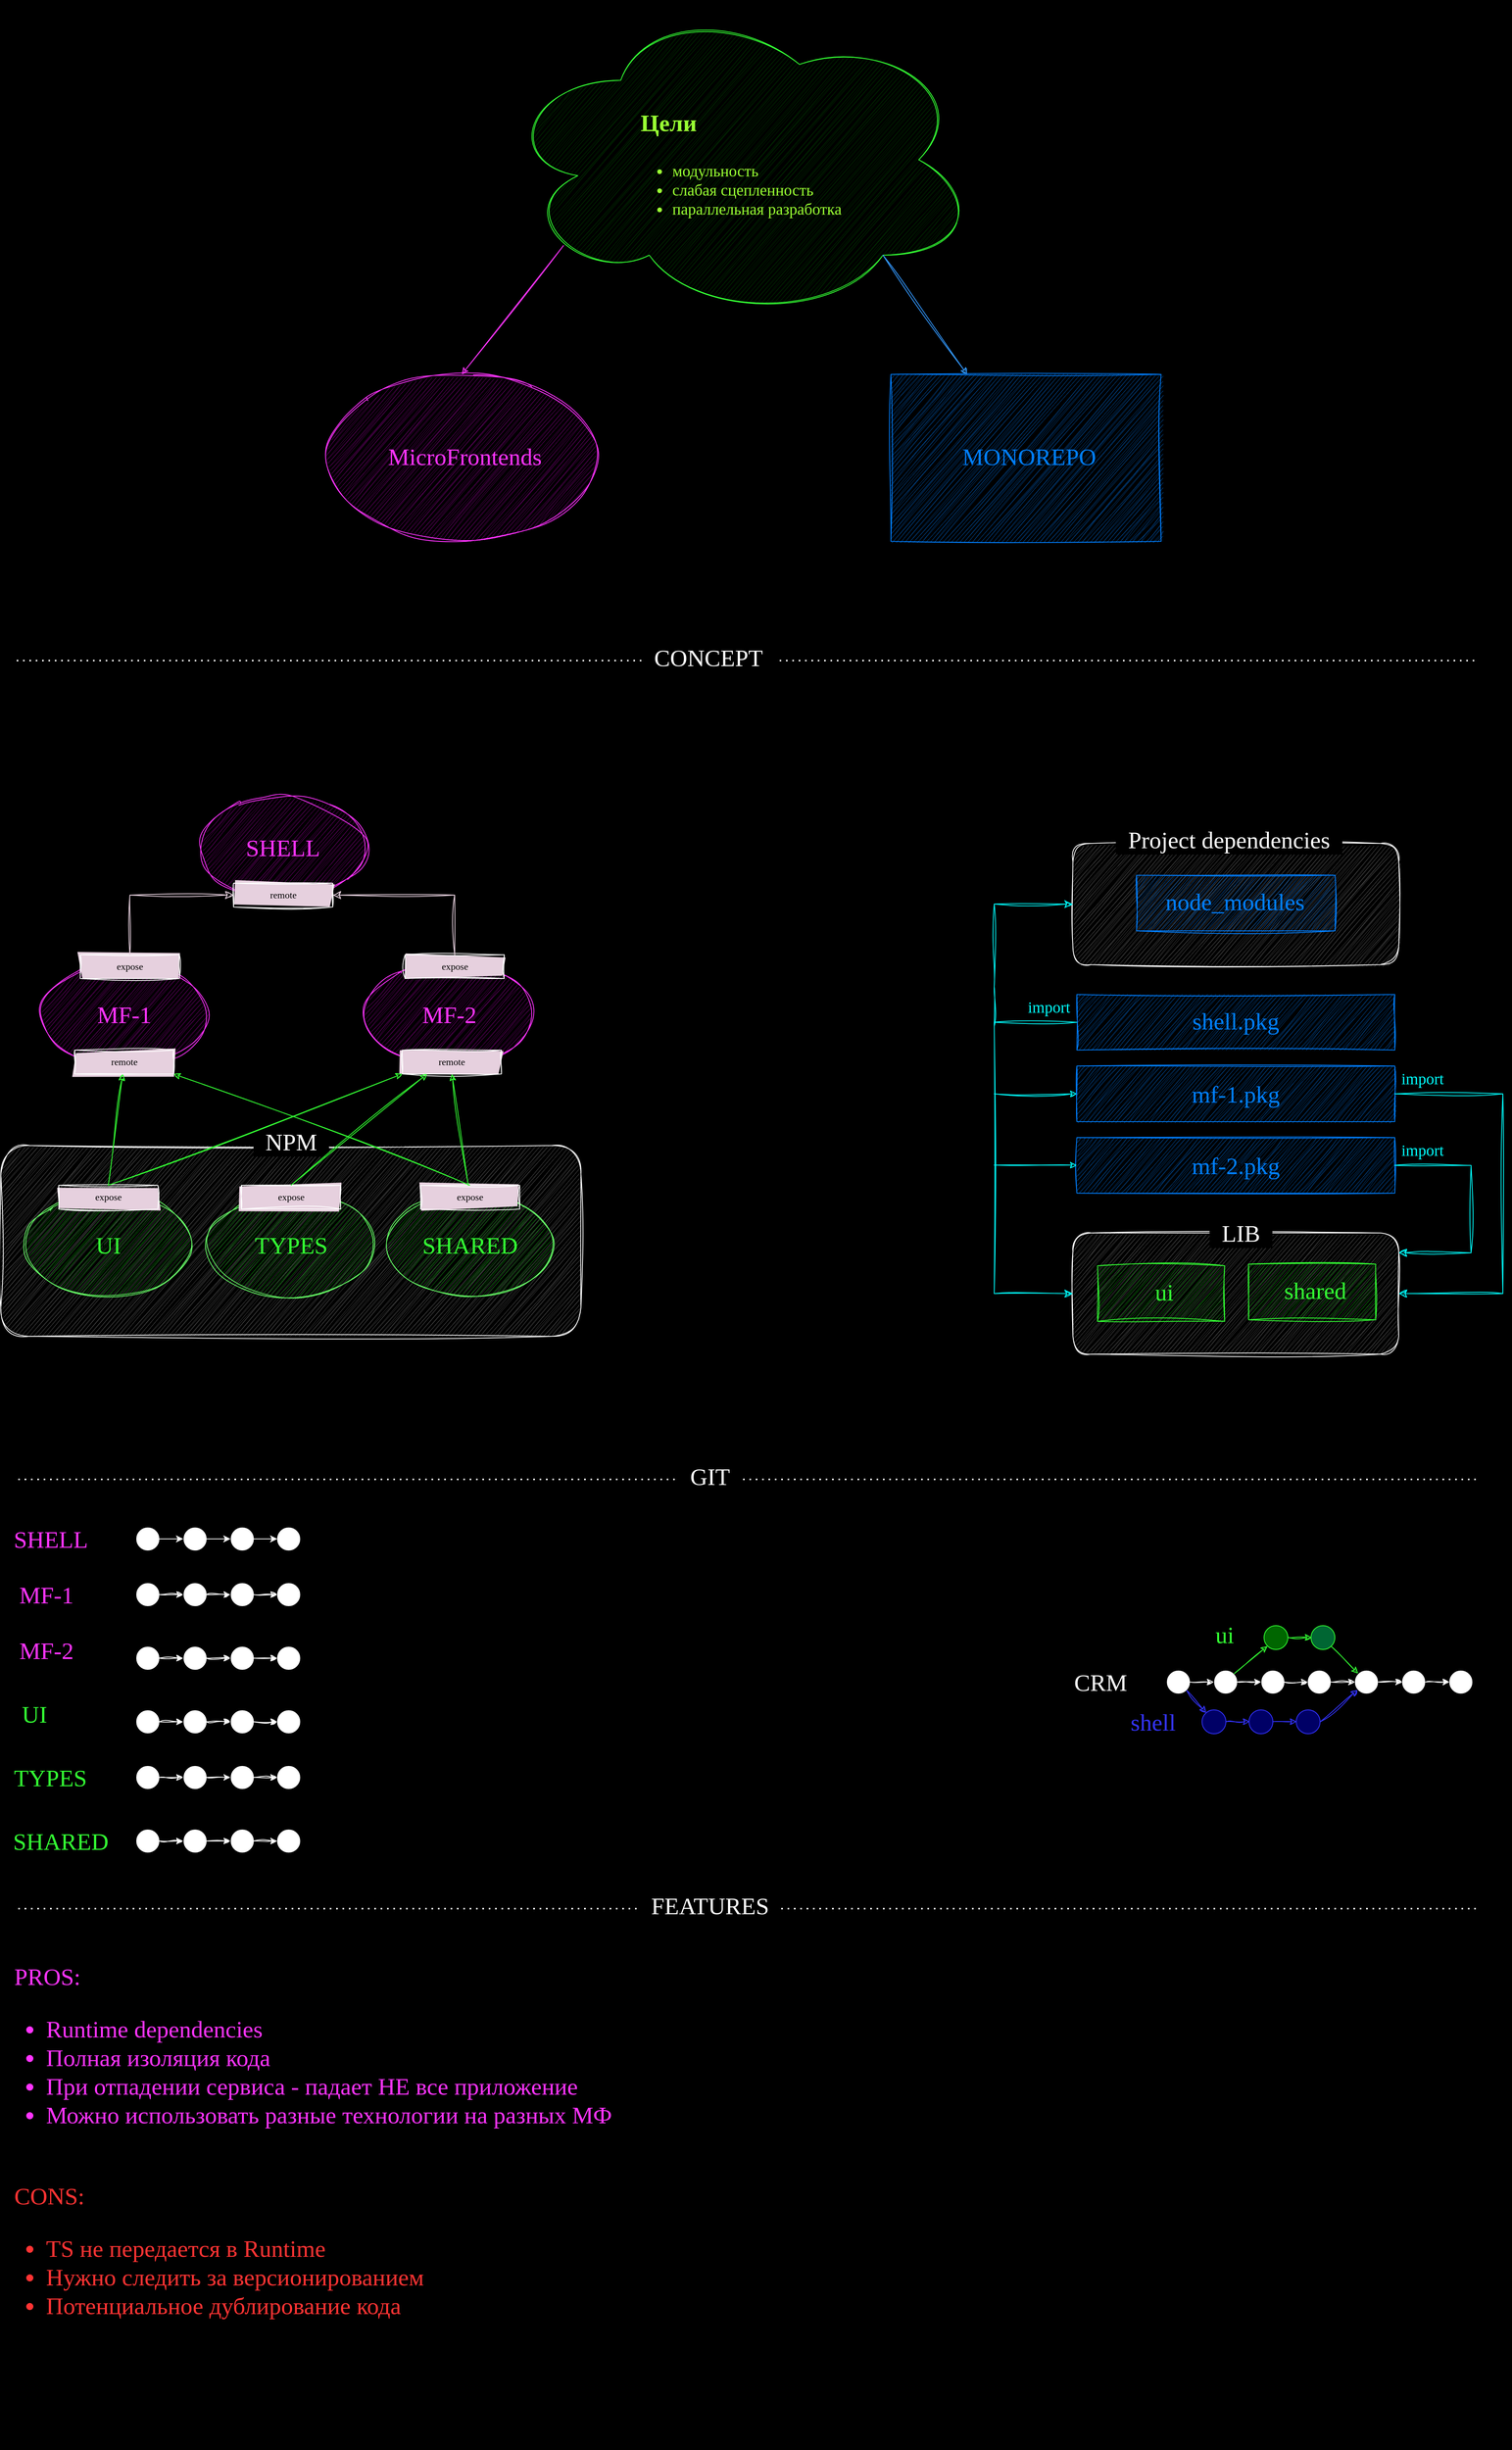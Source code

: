 <mxfile version="21.6.8" type="github">
  <diagram name="Страница — 1" id="esuZyuupJLuho4oqFtwd">
    <mxGraphModel dx="3190" dy="1263" grid="1" gridSize="10" guides="1" tooltips="1" connect="1" arrows="1" fold="1" page="0" pageScale="1" pageWidth="827" pageHeight="1169" background="#000000" math="0" shadow="0">
      <root>
        <mxCell id="0" />
        <mxCell id="1" parent="0" />
        <mxCell id="a9ZtihEkZwW9otxZTu7b-69" value="" style="rounded=1;whiteSpace=wrap;html=1;sketch=1;curveFitting=1;jiggle=2;fillStyle=hachure;fillColor=#4D4D4D;strokeColor=#FFFFFF;" vertex="1" parent="1">
          <mxGeometry x="769" y="1150" width="410" height="152.5" as="geometry" />
        </mxCell>
        <mxCell id="a9ZtihEkZwW9otxZTu7b-33" value="" style="rounded=1;whiteSpace=wrap;html=1;sketch=1;curveFitting=1;jiggle=2;fillStyle=hachure;fillColor=#4D4D4D;strokeColor=#FFFFFF;" vertex="1" parent="1">
          <mxGeometry x="-580" y="1530" width="730" height="240" as="geometry" />
        </mxCell>
        <mxCell id="a9ZtihEkZwW9otxZTu7b-2" value="" style="ellipse;shape=cloud;whiteSpace=wrap;html=1;fillStyle=hatch;fillColor=#003300;strokeColor=#33FF33;sketch=1;curveFitting=1;jiggle=2;" vertex="1" parent="1">
          <mxGeometry x="50" y="90" width="600" height="400" as="geometry" />
        </mxCell>
        <mxCell id="a9ZtihEkZwW9otxZTu7b-1" value="&lt;h1 style=&quot;&quot;&gt;&lt;font style=&quot;font-size: 30px;&quot;&gt;Цели&lt;/font&gt;&lt;/h1&gt;&lt;p style=&quot;font-size: 20px;&quot;&gt;&lt;/p&gt;&lt;ul style=&quot;font-size: 20px;&quot;&gt;&lt;li style=&quot;font-size: 20px;&quot;&gt;модульность&lt;/li&gt;&lt;li style=&quot;font-size: 20px;&quot;&gt;слабая сцепленность&lt;br style=&quot;font-size: 20px;&quot;&gt;&lt;/li&gt;&lt;li style=&quot;font-size: 20px;&quot;&gt;параллельная разработка&lt;/li&gt;&lt;/ul&gt;&lt;p style=&quot;font-size: 20px;&quot;&gt;&lt;/p&gt;" style="text;html=1;strokeColor=none;fillColor=none;spacing=5;spacingTop=-20;whiteSpace=wrap;overflow=hidden;rounded=0;fontColor=#99FF33;fontFamily=Comic Sans MS;fontSize=20;sketch=1;curveFitting=1;jiggle=2;" vertex="1" parent="1">
          <mxGeometry x="220" y="200" width="340" height="210" as="geometry" />
        </mxCell>
        <mxCell id="a9ZtihEkZwW9otxZTu7b-3" value="ыв" style="ellipse;whiteSpace=wrap;html=1;strokeColor=#FF33FF;fillColor=#660066;fillStyle=hatch;sketch=1;curveFitting=1;jiggle=2;" vertex="1" parent="1">
          <mxGeometry x="-170" y="560" width="340" height="210" as="geometry" />
        </mxCell>
        <mxCell id="a9ZtihEkZwW9otxZTu7b-4" value="MicroFrontends" style="text;html=1;strokeColor=none;fillColor=none;align=center;verticalAlign=middle;whiteSpace=wrap;rounded=0;fontColor=#FF33FF;fontFamily=Comic Sans MS;fontSize=30;sketch=1;curveFitting=1;jiggle=2;" vertex="1" parent="1">
          <mxGeometry x="-26" y="648" width="60" height="30" as="geometry" />
        </mxCell>
        <mxCell id="a9ZtihEkZwW9otxZTu7b-5" value="ыв" style="whiteSpace=wrap;html=1;strokeColor=#007FFF;fillColor=#004C99;fillStyle=hatch;sketch=1;curveFitting=1;jiggle=2;" vertex="1" parent="1">
          <mxGeometry x="540" y="560" width="340" height="210" as="geometry" />
        </mxCell>
        <mxCell id="a9ZtihEkZwW9otxZTu7b-6" value="MONOREPO" style="text;html=1;strokeColor=none;fillColor=none;align=center;verticalAlign=middle;whiteSpace=wrap;rounded=0;fontColor=#007FFF;fontFamily=Comic Sans MS;fontSize=30;sketch=1;curveFitting=1;jiggle=2;" vertex="1" parent="1">
          <mxGeometry x="684" y="648" width="60" height="30" as="geometry" />
        </mxCell>
        <mxCell id="a9ZtihEkZwW9otxZTu7b-7" value="" style="endArrow=classic;html=1;rounded=0;entryX=0.5;entryY=0;entryDx=0;entryDy=0;exitX=0.13;exitY=0.77;exitDx=0;exitDy=0;exitPerimeter=0;strokeColor=#FF33FF;sketch=1;curveFitting=1;jiggle=2;" edge="1" parent="1" source="a9ZtihEkZwW9otxZTu7b-2" target="a9ZtihEkZwW9otxZTu7b-3">
          <mxGeometry width="50" height="50" relative="1" as="geometry">
            <mxPoint x="390" y="620" as="sourcePoint" />
            <mxPoint x="440" y="570" as="targetPoint" />
          </mxGeometry>
        </mxCell>
        <mxCell id="a9ZtihEkZwW9otxZTu7b-8" value="" style="endArrow=classic;html=1;rounded=0;exitX=0.8;exitY=0.8;exitDx=0;exitDy=0;exitPerimeter=0;strokeColor=#3399FF;sketch=1;curveFitting=1;jiggle=2;" edge="1" parent="1" source="a9ZtihEkZwW9otxZTu7b-2" target="a9ZtihEkZwW9otxZTu7b-5">
          <mxGeometry width="50" height="50" relative="1" as="geometry">
            <mxPoint x="138" y="408" as="sourcePoint" />
            <mxPoint x="10" y="570" as="targetPoint" />
          </mxGeometry>
        </mxCell>
        <mxCell id="a9ZtihEkZwW9otxZTu7b-13" value="ыв" style="ellipse;whiteSpace=wrap;html=1;strokeColor=#FF33FF;fillColor=#660066;fillStyle=hatch;sketch=1;curveFitting=1;jiggle=2;" vertex="1" parent="1">
          <mxGeometry x="-330" y="1090" width="210.48" height="130" as="geometry" />
        </mxCell>
        <mxCell id="a9ZtihEkZwW9otxZTu7b-14" value="SHELL" style="text;html=1;strokeColor=none;fillColor=none;align=center;verticalAlign=middle;whiteSpace=wrap;rounded=0;fontColor=#FF33FF;fontFamily=Comic Sans MS;fontSize=30;sketch=1;curveFitting=1;jiggle=2;" vertex="1" parent="1">
          <mxGeometry x="-254.76" y="1140" width="60" height="30" as="geometry" />
        </mxCell>
        <mxCell id="a9ZtihEkZwW9otxZTu7b-15" value="remote" style="rounded=0;whiteSpace=wrap;html=1;fillStyle=solid;fillColor=#E6D0DE;sketch=1;curveFitting=1;jiggle=2;strokeColor=#FFFFFF;fontFamily=Comic Sans MS;" vertex="1" parent="1">
          <mxGeometry x="-287.14" y="1200" width="124.76" height="30" as="geometry" />
        </mxCell>
        <mxCell id="a9ZtihEkZwW9otxZTu7b-19" value="ыв" style="ellipse;whiteSpace=wrap;html=1;strokeColor=#FF33FF;fillColor=#660066;fillStyle=hatch;sketch=1;curveFitting=1;jiggle=2;" vertex="1" parent="1">
          <mxGeometry x="-530" y="1300" width="210.48" height="130" as="geometry" />
        </mxCell>
        <mxCell id="a9ZtihEkZwW9otxZTu7b-20" value="MF-1" style="text;html=1;strokeColor=none;fillColor=none;align=center;verticalAlign=middle;whiteSpace=wrap;rounded=0;fontColor=#FF33FF;fontFamily=Comic Sans MS;fontSize=30;sketch=1;curveFitting=1;jiggle=2;" vertex="1" parent="1">
          <mxGeometry x="-467.14" y="1350" width="84.76" height="30" as="geometry" />
        </mxCell>
        <mxCell id="a9ZtihEkZwW9otxZTu7b-21" value="expose" style="rounded=0;whiteSpace=wrap;html=1;fillStyle=solid;fillColor=#E6D0DE;sketch=1;curveFitting=1;jiggle=2;strokeColor=#FFFFFF;fontFamily=Comic Sans MS;" vertex="1" parent="1">
          <mxGeometry x="-480" y="1290" width="124.76" height="30" as="geometry" />
        </mxCell>
        <mxCell id="a9ZtihEkZwW9otxZTu7b-23" value="ыв" style="ellipse;whiteSpace=wrap;html=1;strokeColor=#FF33FF;fillColor=#660066;fillStyle=hatch;sketch=1;curveFitting=1;jiggle=2;" vertex="1" parent="1">
          <mxGeometry x="-121.24" y="1300" width="210.48" height="130" as="geometry" />
        </mxCell>
        <mxCell id="a9ZtihEkZwW9otxZTu7b-24" value="MF-2" style="text;html=1;strokeColor=none;fillColor=none;align=center;verticalAlign=middle;whiteSpace=wrap;rounded=0;fontColor=#FF33FF;fontFamily=Comic Sans MS;fontSize=30;sketch=1;curveFitting=1;jiggle=2;" vertex="1" parent="1">
          <mxGeometry x="-58.38" y="1350" width="84.76" height="30" as="geometry" />
        </mxCell>
        <mxCell id="a9ZtihEkZwW9otxZTu7b-25" value="expose" style="rounded=0;whiteSpace=wrap;html=1;fillStyle=solid;fillColor=#E6D0DE;sketch=1;curveFitting=1;jiggle=2;strokeColor=#FFFFFF;fontFamily=Comic Sans MS;" vertex="1" parent="1">
          <mxGeometry x="-71.24" y="1290" width="124.76" height="30" as="geometry" />
        </mxCell>
        <mxCell id="a9ZtihEkZwW9otxZTu7b-26" value="" style="edgeStyle=segmentEdgeStyle;endArrow=classic;html=1;curved=0;rounded=0;endSize=8;startSize=8;exitX=0.5;exitY=0;exitDx=0;exitDy=0;entryX=1;entryY=0.5;entryDx=0;entryDy=0;strokeColor=#E6D0DE;sketch=1;curveFitting=1;jiggle=2;" edge="1" parent="1" source="a9ZtihEkZwW9otxZTu7b-25" target="a9ZtihEkZwW9otxZTu7b-15">
          <mxGeometry width="50" height="50" relative="1" as="geometry">
            <mxPoint x="-190" y="1340" as="sourcePoint" />
            <mxPoint x="-140" y="1290" as="targetPoint" />
            <Array as="points">
              <mxPoint x="-9" y="1215" />
            </Array>
          </mxGeometry>
        </mxCell>
        <mxCell id="a9ZtihEkZwW9otxZTu7b-27" value="" style="edgeStyle=segmentEdgeStyle;endArrow=classic;html=1;curved=0;rounded=0;endSize=8;startSize=8;exitX=0.5;exitY=0;exitDx=0;exitDy=0;entryX=0;entryY=0.5;entryDx=0;entryDy=0;strokeColor=#E6D0DE;sketch=1;curveFitting=1;jiggle=2;" edge="1" parent="1" source="a9ZtihEkZwW9otxZTu7b-21" target="a9ZtihEkZwW9otxZTu7b-15">
          <mxGeometry width="50" height="50" relative="1" as="geometry">
            <mxPoint x="21" y="1290" as="sourcePoint" />
            <mxPoint x="-152" y="1225" as="targetPoint" />
            <Array as="points">
              <mxPoint x="-418" y="1215" />
            </Array>
          </mxGeometry>
        </mxCell>
        <mxCell id="a9ZtihEkZwW9otxZTu7b-28" value="remote" style="rounded=0;whiteSpace=wrap;html=1;fillStyle=solid;fillColor=#E6D0DE;sketch=1;curveFitting=1;jiggle=2;strokeColor=#FFFFFF;fontFamily=Comic Sans MS;" vertex="1" parent="1">
          <mxGeometry x="-487.14" y="1410" width="124.76" height="30" as="geometry" />
        </mxCell>
        <mxCell id="a9ZtihEkZwW9otxZTu7b-29" value="remote" style="rounded=0;whiteSpace=wrap;html=1;fillStyle=solid;fillColor=#E6D0DE;sketch=1;curveFitting=1;jiggle=2;strokeColor=#FFFFFF;fontFamily=Comic Sans MS;" vertex="1" parent="1">
          <mxGeometry x="-74.76" y="1410" width="124.76" height="30" as="geometry" />
        </mxCell>
        <mxCell id="a9ZtihEkZwW9otxZTu7b-30" value="ыв" style="ellipse;whiteSpace=wrap;html=1;strokeColor=#66FF66;fillColor=#006600;fillStyle=hatch;sketch=1;curveFitting=1;jiggle=2;" vertex="1" parent="1">
          <mxGeometry x="-550" y="1590" width="210.48" height="130" as="geometry" />
        </mxCell>
        <mxCell id="a9ZtihEkZwW9otxZTu7b-31" value="UI" style="text;html=1;strokeColor=none;fillColor=none;align=center;verticalAlign=middle;whiteSpace=wrap;rounded=0;fontColor=#33FF33;fontFamily=Comic Sans MS;fontSize=30;sketch=1;curveFitting=1;jiggle=2;" vertex="1" parent="1">
          <mxGeometry x="-487.14" y="1640" width="84.76" height="30" as="geometry" />
        </mxCell>
        <mxCell id="a9ZtihEkZwW9otxZTu7b-32" value="expose" style="rounded=0;whiteSpace=wrap;html=1;fillStyle=solid;fillColor=#E6D0DE;sketch=1;curveFitting=1;jiggle=2;strokeColor=#FFFFFF;fontFamily=Comic Sans MS;" vertex="1" parent="1">
          <mxGeometry x="-507.14" y="1580" width="124.76" height="30" as="geometry" />
        </mxCell>
        <mxCell id="a9ZtihEkZwW9otxZTu7b-34" value="&lt;font style=&quot;font-size: 30px;&quot; color=&quot;#ffffff&quot; face=&quot;Comic Sans MS&quot;&gt;&amp;nbsp; NPM&amp;nbsp;&amp;nbsp;&lt;/font&gt;" style="text;html=1;align=center;verticalAlign=middle;resizable=0;points=[];autosize=1;strokeColor=none;fillColor=none;labelBackgroundColor=#000000;spacingLeft=10;spacingRight=10;labelBorderColor=none;" vertex="1" parent="1">
          <mxGeometry x="-284.76" y="1500" width="140" height="50" as="geometry" />
        </mxCell>
        <mxCell id="a9ZtihEkZwW9otxZTu7b-35" value="ыв" style="ellipse;whiteSpace=wrap;html=1;strokeColor=#66FF66;fillColor=#006600;fillStyle=hatch;sketch=1;curveFitting=1;jiggle=2;" vertex="1" parent="1">
          <mxGeometry x="-320" y="1590" width="210.48" height="130" as="geometry" />
        </mxCell>
        <mxCell id="a9ZtihEkZwW9otxZTu7b-36" value="TYPES" style="text;html=1;strokeColor=none;fillColor=none;align=center;verticalAlign=middle;whiteSpace=wrap;rounded=0;fontColor=#33FF33;fontFamily=Comic Sans MS;fontSize=30;sketch=1;curveFitting=1;jiggle=2;" vertex="1" parent="1">
          <mxGeometry x="-257.14" y="1640" width="84.76" height="30" as="geometry" />
        </mxCell>
        <mxCell id="a9ZtihEkZwW9otxZTu7b-37" value="expose" style="rounded=0;whiteSpace=wrap;html=1;fillStyle=solid;fillColor=#E6D0DE;sketch=1;curveFitting=1;jiggle=2;strokeColor=#FFFFFF;fontFamily=Comic Sans MS;" vertex="1" parent="1">
          <mxGeometry x="-277.14" y="1580" width="124.76" height="30" as="geometry" />
        </mxCell>
        <mxCell id="a9ZtihEkZwW9otxZTu7b-38" value="ыв" style="ellipse;whiteSpace=wrap;html=1;strokeColor=#66FF66;fillColor=#006600;fillStyle=hatch;sketch=1;curveFitting=1;jiggle=2;" vertex="1" parent="1">
          <mxGeometry x="-94.76" y="1590" width="210.48" height="130" as="geometry" />
        </mxCell>
        <mxCell id="a9ZtihEkZwW9otxZTu7b-39" value="SHARED" style="text;html=1;strokeColor=none;fillColor=none;align=center;verticalAlign=middle;whiteSpace=wrap;rounded=0;fontColor=#33FF33;fontFamily=Comic Sans MS;fontSize=30;sketch=1;curveFitting=1;jiggle=2;" vertex="1" parent="1">
          <mxGeometry x="-31.9" y="1640" width="84.76" height="30" as="geometry" />
        </mxCell>
        <mxCell id="a9ZtihEkZwW9otxZTu7b-40" value="expose" style="rounded=0;whiteSpace=wrap;html=1;fillStyle=solid;fillColor=#E6D0DE;sketch=1;curveFitting=1;jiggle=2;strokeColor=#FFFFFF;fontFamily=Comic Sans MS;" vertex="1" parent="1">
          <mxGeometry x="-51.9" y="1580" width="124.76" height="30" as="geometry" />
        </mxCell>
        <mxCell id="a9ZtihEkZwW9otxZTu7b-41" value="" style="endArrow=classic;html=1;rounded=0;exitX=0.5;exitY=0;exitDx=0;exitDy=0;strokeColor=#33FF33;sketch=1;curveFitting=1;jiggle=2;" edge="1" parent="1" source="a9ZtihEkZwW9otxZTu7b-32" target="a9ZtihEkZwW9otxZTu7b-28">
          <mxGeometry width="50" height="50" relative="1" as="geometry">
            <mxPoint x="-180" y="1590" as="sourcePoint" />
            <mxPoint x="-130" y="1540" as="targetPoint" />
          </mxGeometry>
        </mxCell>
        <mxCell id="a9ZtihEkZwW9otxZTu7b-42" value="" style="endArrow=classic;html=1;rounded=0;exitX=0.5;exitY=0;exitDx=0;exitDy=0;strokeColor=#33FF33;entryX=0;entryY=1;entryDx=0;entryDy=0;sketch=1;curveFitting=1;jiggle=2;" edge="1" parent="1" source="a9ZtihEkZwW9otxZTu7b-32" target="a9ZtihEkZwW9otxZTu7b-29">
          <mxGeometry width="50" height="50" relative="1" as="geometry">
            <mxPoint x="-435" y="1590" as="sourcePoint" />
            <mxPoint x="-417" y="1450" as="targetPoint" />
          </mxGeometry>
        </mxCell>
        <mxCell id="a9ZtihEkZwW9otxZTu7b-43" value="" style="endArrow=classic;html=1;rounded=0;exitX=0.5;exitY=0;exitDx=0;exitDy=0;strokeColor=#33FF33;entryX=0.25;entryY=1;entryDx=0;entryDy=0;sketch=1;curveFitting=1;jiggle=2;" edge="1" parent="1" source="a9ZtihEkZwW9otxZTu7b-37" target="a9ZtihEkZwW9otxZTu7b-29">
          <mxGeometry width="50" height="50" relative="1" as="geometry">
            <mxPoint x="-435" y="1590" as="sourcePoint" />
            <mxPoint x="-417" y="1450" as="targetPoint" />
          </mxGeometry>
        </mxCell>
        <mxCell id="a9ZtihEkZwW9otxZTu7b-44" value="" style="endArrow=classic;html=1;rounded=0;strokeColor=#33FF33;entryX=0.5;entryY=1;entryDx=0;entryDy=0;sketch=1;curveFitting=1;jiggle=2;" edge="1" parent="1" source="a9ZtihEkZwW9otxZTu7b-40" target="a9ZtihEkZwW9otxZTu7b-29">
          <mxGeometry width="50" height="50" relative="1" as="geometry">
            <mxPoint x="-205" y="1590" as="sourcePoint" />
            <mxPoint x="-2" y="1450" as="targetPoint" />
          </mxGeometry>
        </mxCell>
        <mxCell id="a9ZtihEkZwW9otxZTu7b-45" value="" style="endArrow=classic;html=1;rounded=0;strokeColor=#33FF33;entryX=1;entryY=1;entryDx=0;entryDy=0;sketch=1;curveFitting=1;jiggle=2;" edge="1" parent="1" target="a9ZtihEkZwW9otxZTu7b-28">
          <mxGeometry width="50" height="50" relative="1" as="geometry">
            <mxPoint x="10" y="1580" as="sourcePoint" />
            <mxPoint x="-2" y="1450" as="targetPoint" />
          </mxGeometry>
        </mxCell>
        <mxCell id="a9ZtihEkZwW9otxZTu7b-46" value="ыв" style="whiteSpace=wrap;html=1;strokeColor=#007FFF;fillColor=#004C99;fillStyle=hatch;sketch=1;curveFitting=1;jiggle=2;" vertex="1" parent="1">
          <mxGeometry x="849" y="1190" width="250" height="70" as="geometry" />
        </mxCell>
        <mxCell id="a9ZtihEkZwW9otxZTu7b-53" value="" style="rounded=1;whiteSpace=wrap;html=1;sketch=1;curveFitting=1;jiggle=2;fillStyle=hachure;fillColor=#4D4D4D;strokeColor=#FFFFFF;" vertex="1" parent="1">
          <mxGeometry x="769" y="1640" width="410" height="152.5" as="geometry" />
        </mxCell>
        <mxCell id="a9ZtihEkZwW9otxZTu7b-47" value="node_modules" style="text;html=1;strokeColor=none;fillColor=none;align=center;verticalAlign=middle;whiteSpace=wrap;rounded=0;fontColor=#007FFF;fontFamily=Comic Sans MS;fontSize=30;sketch=1;curveFitting=1;jiggle=2;" vertex="1" parent="1">
          <mxGeometry x="943" y="1208" width="60" height="30" as="geometry" />
        </mxCell>
        <mxCell id="a9ZtihEkZwW9otxZTu7b-48" value="ыв" style="whiteSpace=wrap;html=1;strokeColor=#33FF33;fillColor=#006600;fillStyle=hatch;sketch=1;curveFitting=1;jiggle=2;" vertex="1" parent="1">
          <mxGeometry x="800" y="1681.25" width="160" height="70" as="geometry" />
        </mxCell>
        <mxCell id="a9ZtihEkZwW9otxZTu7b-49" value="ui" style="text;html=1;strokeColor=none;fillColor=none;align=center;verticalAlign=middle;whiteSpace=wrap;rounded=0;fontColor=#33FF33;fontFamily=Comic Sans MS;fontSize=30;sketch=1;curveFitting=1;jiggle=2;" vertex="1" parent="1">
          <mxGeometry x="854" y="1699.25" width="60" height="30" as="geometry" />
        </mxCell>
        <mxCell id="a9ZtihEkZwW9otxZTu7b-50" value="ыв" style="whiteSpace=wrap;html=1;strokeColor=#33FF33;fillColor=#006600;fillStyle=hatch;sketch=1;curveFitting=1;jiggle=2;" vertex="1" parent="1">
          <mxGeometry x="990" y="1679.25" width="160" height="70" as="geometry" />
        </mxCell>
        <mxCell id="a9ZtihEkZwW9otxZTu7b-51" value="shared" style="text;html=1;strokeColor=none;fillColor=none;align=center;verticalAlign=middle;whiteSpace=wrap;rounded=0;fontColor=#33FF33;fontFamily=Comic Sans MS;fontSize=30;sketch=1;curveFitting=1;jiggle=2;" vertex="1" parent="1">
          <mxGeometry x="1044" y="1697.25" width="60" height="30" as="geometry" />
        </mxCell>
        <mxCell id="a9ZtihEkZwW9otxZTu7b-54" value="&lt;font style=&quot;font-size: 30px;&quot; color=&quot;#ffffff&quot; face=&quot;Comic Sans MS&quot;&gt;&amp;nbsp; LIB&amp;nbsp;&amp;nbsp;&lt;/font&gt;" style="text;html=1;align=center;verticalAlign=middle;resizable=0;points=[];autosize=1;strokeColor=none;fillColor=none;labelBackgroundColor=#000000;spacingLeft=10;spacingRight=10;labelBorderColor=none;" vertex="1" parent="1">
          <mxGeometry x="915" y="1615" width="130" height="50" as="geometry" />
        </mxCell>
        <mxCell id="a9ZtihEkZwW9otxZTu7b-63" value="ыв" style="whiteSpace=wrap;html=1;strokeColor=#007FFF;fillColor=#004C99;fillStyle=hatch;sketch=1;curveFitting=1;jiggle=2;" vertex="1" parent="1">
          <mxGeometry x="774" y="1340" width="400" height="70" as="geometry" />
        </mxCell>
        <mxCell id="a9ZtihEkZwW9otxZTu7b-64" value="shell.pkg" style="text;html=1;strokeColor=none;fillColor=none;align=center;verticalAlign=middle;whiteSpace=wrap;rounded=0;fontColor=#007FFF;fontFamily=Comic Sans MS;fontSize=30;sketch=1;curveFitting=1;jiggle=2;" vertex="1" parent="1">
          <mxGeometry x="944" y="1358" width="60" height="30" as="geometry" />
        </mxCell>
        <mxCell id="a9ZtihEkZwW9otxZTu7b-65" value="ыв" style="whiteSpace=wrap;html=1;strokeColor=#007FFF;fillColor=#004C99;fillStyle=hatch;sketch=1;curveFitting=1;jiggle=2;" vertex="1" parent="1">
          <mxGeometry x="774" y="1430" width="400" height="70" as="geometry" />
        </mxCell>
        <mxCell id="a9ZtihEkZwW9otxZTu7b-66" value="mf-1.pkg" style="text;html=1;strokeColor=none;fillColor=none;align=center;verticalAlign=middle;whiteSpace=wrap;rounded=0;fontColor=#007FFF;fontFamily=Comic Sans MS;fontSize=30;sketch=1;curveFitting=1;jiggle=2;" vertex="1" parent="1">
          <mxGeometry x="891" y="1450" width="166" height="30" as="geometry" />
        </mxCell>
        <mxCell id="a9ZtihEkZwW9otxZTu7b-67" value="ыв" style="whiteSpace=wrap;html=1;strokeColor=#007FFF;fillColor=#004C99;fillStyle=hatch;sketch=1;curveFitting=1;jiggle=2;" vertex="1" parent="1">
          <mxGeometry x="774" y="1520" width="400" height="70" as="geometry" />
        </mxCell>
        <mxCell id="a9ZtihEkZwW9otxZTu7b-68" value="mf-2.pkg" style="text;html=1;strokeColor=none;fillColor=none;align=center;verticalAlign=middle;whiteSpace=wrap;rounded=0;fontColor=#007FFF;fontFamily=Comic Sans MS;fontSize=30;sketch=1;curveFitting=1;jiggle=2;" vertex="1" parent="1">
          <mxGeometry x="891" y="1540" width="166" height="30" as="geometry" />
        </mxCell>
        <mxCell id="a9ZtihEkZwW9otxZTu7b-70" value="&lt;font style=&quot;font-size: 30px;&quot; color=&quot;#ffffff&quot; face=&quot;Comic Sans MS&quot;&gt;&amp;nbsp; Project dependencies&amp;nbsp;&amp;nbsp;&lt;/font&gt;" style="text;html=1;align=center;verticalAlign=middle;resizable=0;points=[];autosize=1;strokeColor=none;fillColor=none;labelBackgroundColor=#000000;spacingLeft=10;spacingRight=10;labelBorderColor=none;" vertex="1" parent="1">
          <mxGeometry x="775" y="1120" width="380" height="50" as="geometry" />
        </mxCell>
        <mxCell id="a9ZtihEkZwW9otxZTu7b-71" value="" style="edgeStyle=elbowEdgeStyle;elbow=horizontal;endArrow=classic;html=1;curved=0;rounded=0;endSize=8;startSize=8;strokeColor=#00FFFF;sketch=1;curveFitting=1;jiggle=2;exitX=0;exitY=0.5;exitDx=0;exitDy=0;entryX=0;entryY=0.5;entryDx=0;entryDy=0;" edge="1" parent="1" source="a9ZtihEkZwW9otxZTu7b-63" target="a9ZtihEkZwW9otxZTu7b-53">
          <mxGeometry width="50" height="50" relative="1" as="geometry">
            <mxPoint x="790" y="1440" as="sourcePoint" />
            <mxPoint x="650" y="1620" as="targetPoint" />
            <Array as="points">
              <mxPoint x="670" y="1540" />
            </Array>
          </mxGeometry>
        </mxCell>
        <mxCell id="a9ZtihEkZwW9otxZTu7b-72" value="" style="endArrow=classic;html=1;rounded=0;strokeColor=#00FFFF;sketch=1;curveFitting=1;jiggle=2;entryX=0;entryY=0.5;entryDx=0;entryDy=0;" edge="1" parent="1" target="a9ZtihEkZwW9otxZTu7b-65">
          <mxGeometry width="50" height="50" relative="1" as="geometry">
            <mxPoint x="670" y="1465" as="sourcePoint" />
            <mxPoint x="780" y="1460" as="targetPoint" />
          </mxGeometry>
        </mxCell>
        <mxCell id="a9ZtihEkZwW9otxZTu7b-73" value="" style="endArrow=classic;html=1;rounded=0;strokeColor=#00FFFF;sketch=1;curveFitting=1;jiggle=2;entryX=0;entryY=0.5;entryDx=0;entryDy=0;" edge="1" parent="1">
          <mxGeometry width="50" height="50" relative="1" as="geometry">
            <mxPoint x="670" y="1554.66" as="sourcePoint" />
            <mxPoint x="774" y="1554.66" as="targetPoint" />
          </mxGeometry>
        </mxCell>
        <mxCell id="a9ZtihEkZwW9otxZTu7b-75" value="import" style="text;html=1;strokeColor=none;fillColor=none;align=center;verticalAlign=middle;whiteSpace=wrap;rounded=0;fontColor=#00FFFF;fontFamily=Comic Sans MS;fontSize=20;sketch=1;curveFitting=1;jiggle=2;" vertex="1" parent="1">
          <mxGeometry x="709" y="1340" width="60" height="30" as="geometry" />
        </mxCell>
        <mxCell id="a9ZtihEkZwW9otxZTu7b-76" value="" style="edgeStyle=segmentEdgeStyle;endArrow=classic;html=1;curved=0;rounded=0;endSize=8;startSize=8;entryX=0;entryY=0.5;entryDx=0;entryDy=0;fontColor=#00FFFF;strokeColor=#00FFFF;sketch=1;curveFitting=1;jiggle=2;" edge="1" parent="1" target="a9ZtihEkZwW9otxZTu7b-69">
          <mxGeometry width="50" height="50" relative="1" as="geometry">
            <mxPoint x="670" y="1380" as="sourcePoint" />
            <mxPoint x="800" y="1450" as="targetPoint" />
            <Array as="points">
              <mxPoint x="670" y="1330" />
              <mxPoint x="670" y="1226" />
            </Array>
          </mxGeometry>
        </mxCell>
        <mxCell id="a9ZtihEkZwW9otxZTu7b-77" value="" style="edgeStyle=elbowEdgeStyle;elbow=horizontal;endArrow=classic;html=1;curved=0;rounded=0;endSize=8;startSize=8;strokeColor=#00FFFF;sketch=1;curveFitting=1;jiggle=2;exitX=1;exitY=0.5;exitDx=0;exitDy=0;entryX=1;entryY=0.5;entryDx=0;entryDy=0;" edge="1" parent="1" source="a9ZtihEkZwW9otxZTu7b-65" target="a9ZtihEkZwW9otxZTu7b-53">
          <mxGeometry width="50" height="50" relative="1" as="geometry">
            <mxPoint x="1414" y="1475" as="sourcePoint" />
            <mxPoint x="1409" y="1816" as="targetPoint" />
            <Array as="points">
              <mxPoint x="1310" y="1640" />
            </Array>
          </mxGeometry>
        </mxCell>
        <mxCell id="a9ZtihEkZwW9otxZTu7b-78" value="import" style="text;html=1;strokeColor=none;fillColor=none;align=center;verticalAlign=middle;whiteSpace=wrap;rounded=0;fontColor=#00FFFF;fontFamily=Comic Sans MS;fontSize=20;sketch=1;curveFitting=1;jiggle=2;" vertex="1" parent="1">
          <mxGeometry x="1179" y="1430" width="60" height="30" as="geometry" />
        </mxCell>
        <mxCell id="a9ZtihEkZwW9otxZTu7b-79" value="" style="edgeStyle=elbowEdgeStyle;elbow=horizontal;endArrow=classic;html=1;curved=0;rounded=0;endSize=8;startSize=8;strokeColor=#00FFFF;sketch=1;curveFitting=1;jiggle=2;exitX=1;exitY=0.5;exitDx=0;exitDy=0;entryX=1;entryY=0.164;entryDx=0;entryDy=0;entryPerimeter=0;" edge="1" parent="1" target="a9ZtihEkZwW9otxZTu7b-53">
          <mxGeometry width="50" height="50" relative="1" as="geometry">
            <mxPoint x="1174" y="1555" as="sourcePoint" />
            <mxPoint x="1179" y="1806" as="targetPoint" />
            <Array as="points">
              <mxPoint x="1270" y="1610" />
            </Array>
          </mxGeometry>
        </mxCell>
        <mxCell id="a9ZtihEkZwW9otxZTu7b-80" value="import" style="text;html=1;strokeColor=none;fillColor=none;align=center;verticalAlign=middle;whiteSpace=wrap;rounded=0;fontColor=#00FFFF;fontFamily=Comic Sans MS;fontSize=20;sketch=1;curveFitting=1;jiggle=2;" vertex="1" parent="1">
          <mxGeometry x="1179" y="1520" width="60" height="30" as="geometry" />
        </mxCell>
        <mxCell id="a9ZtihEkZwW9otxZTu7b-82" value="" style="endArrow=none;dashed=1;html=1;dashPattern=1 3;strokeWidth=2;rounded=0;strokeColor=#FFFFFF;" edge="1" parent="1">
          <mxGeometry width="50" height="50" relative="1" as="geometry">
            <mxPoint x="-560" y="920" as="sourcePoint" />
            <mxPoint x="1280" y="920" as="targetPoint" />
          </mxGeometry>
        </mxCell>
        <mxCell id="a9ZtihEkZwW9otxZTu7b-83" value="&lt;font color=&quot;#ffffff&quot; style=&quot;font-size: 30px; background-color: rgb(0, 0, 0);&quot; face=&quot;Comic Sans MS&quot;&gt;&amp;nbsp; CONCEPT&amp;nbsp;&amp;nbsp;&lt;/font&gt;" style="text;html=1;align=center;verticalAlign=middle;resizable=0;points=[];autosize=1;strokeColor=none;fillColor=none;" vertex="1" parent="1">
          <mxGeometry x="210" y="891" width="200" height="50" as="geometry" />
        </mxCell>
        <mxCell id="a9ZtihEkZwW9otxZTu7b-84" value="" style="endArrow=none;dashed=1;html=1;dashPattern=1 3;strokeWidth=2;rounded=0;strokeColor=#FFFFFF;" edge="1" parent="1">
          <mxGeometry width="50" height="50" relative="1" as="geometry">
            <mxPoint x="-558" y="1950" as="sourcePoint" />
            <mxPoint x="1282" y="1950" as="targetPoint" />
          </mxGeometry>
        </mxCell>
        <mxCell id="a9ZtihEkZwW9otxZTu7b-85" value="&lt;font color=&quot;#ffffff&quot; style=&quot;font-size: 30px; background-color: rgb(0, 0, 0);&quot; face=&quot;Comic Sans MS&quot;&gt;&amp;nbsp; GIT&amp;nbsp;&amp;nbsp;&lt;/font&gt;" style="text;html=1;align=center;verticalAlign=middle;resizable=0;points=[];autosize=1;strokeColor=none;fillColor=none;" vertex="1" parent="1">
          <mxGeometry x="252" y="1921" width="120" height="50" as="geometry" />
        </mxCell>
        <mxCell id="a9ZtihEkZwW9otxZTu7b-86" value="SHELL" style="text;html=1;strokeColor=none;fillColor=none;align=center;verticalAlign=middle;whiteSpace=wrap;rounded=0;fontColor=#FF33FF;fontFamily=Comic Sans MS;fontSize=30;sketch=1;curveFitting=1;jiggle=2;" vertex="1" parent="1">
          <mxGeometry x="-547.14" y="2010" width="60" height="30" as="geometry" />
        </mxCell>
        <mxCell id="a9ZtihEkZwW9otxZTu7b-87" value="MF-1" style="text;html=1;strokeColor=none;fillColor=none;align=center;verticalAlign=middle;whiteSpace=wrap;rounded=0;fontColor=#FF33FF;fontFamily=Comic Sans MS;fontSize=30;sketch=1;curveFitting=1;jiggle=2;" vertex="1" parent="1">
          <mxGeometry x="-564.76" y="2080" width="84.76" height="30" as="geometry" />
        </mxCell>
        <mxCell id="a9ZtihEkZwW9otxZTu7b-88" value="MF-2" style="text;html=1;strokeColor=none;fillColor=none;align=center;verticalAlign=middle;whiteSpace=wrap;rounded=0;fontColor=#FF33FF;fontFamily=Comic Sans MS;fontSize=30;sketch=1;curveFitting=1;jiggle=2;" vertex="1" parent="1">
          <mxGeometry x="-564.76" y="2150" width="84.76" height="30" as="geometry" />
        </mxCell>
        <mxCell id="a9ZtihEkZwW9otxZTu7b-89" value="UI" style="text;html=1;strokeColor=none;fillColor=none;align=center;verticalAlign=middle;whiteSpace=wrap;rounded=0;fontColor=#33FF33;fontFamily=Comic Sans MS;fontSize=30;sketch=1;curveFitting=1;jiggle=2;" vertex="1" parent="1">
          <mxGeometry x="-580" y="2230" width="84.76" height="30" as="geometry" />
        </mxCell>
        <mxCell id="a9ZtihEkZwW9otxZTu7b-90" value="TYPES" style="text;html=1;strokeColor=none;fillColor=none;align=center;verticalAlign=middle;whiteSpace=wrap;rounded=0;fontColor=#33FF33;fontFamily=Comic Sans MS;fontSize=30;sketch=1;curveFitting=1;jiggle=2;" vertex="1" parent="1">
          <mxGeometry x="-559.52" y="2310" width="84.76" height="30" as="geometry" />
        </mxCell>
        <mxCell id="a9ZtihEkZwW9otxZTu7b-91" value="SHARED" style="text;html=1;strokeColor=none;fillColor=none;align=center;verticalAlign=middle;whiteSpace=wrap;rounded=0;fontColor=#33FF33;fontFamily=Comic Sans MS;fontSize=30;sketch=1;curveFitting=1;jiggle=2;" vertex="1" parent="1">
          <mxGeometry x="-547.14" y="2390" width="84.76" height="30" as="geometry" />
        </mxCell>
        <mxCell id="a9ZtihEkZwW9otxZTu7b-92" value="" style="ellipse;whiteSpace=wrap;html=1;aspect=fixed;direction=south;" vertex="1" parent="1">
          <mxGeometry x="-410" y="2010" width="30" height="30" as="geometry" />
        </mxCell>
        <mxCell id="a9ZtihEkZwW9otxZTu7b-93" value="" style="ellipse;whiteSpace=wrap;html=1;aspect=fixed;direction=south;" vertex="1" parent="1">
          <mxGeometry x="-350.52" y="2010" width="30" height="30" as="geometry" />
        </mxCell>
        <mxCell id="a9ZtihEkZwW9otxZTu7b-94" value="" style="ellipse;whiteSpace=wrap;html=1;aspect=fixed;direction=south;" vertex="1" parent="1">
          <mxGeometry x="-291.14" y="2010" width="30" height="30" as="geometry" />
        </mxCell>
        <mxCell id="a9ZtihEkZwW9otxZTu7b-95" value="" style="ellipse;whiteSpace=wrap;html=1;aspect=fixed;direction=south;" vertex="1" parent="1">
          <mxGeometry x="-232.76" y="2010" width="30" height="30" as="geometry" />
        </mxCell>
        <mxCell id="a9ZtihEkZwW9otxZTu7b-97" style="edgeStyle=orthogonalEdgeStyle;rounded=0;orthogonalLoop=1;jettySize=auto;html=1;entryX=0.5;entryY=1;entryDx=0;entryDy=0;strokeColor=#FFFFFF;" edge="1" parent="1">
          <mxGeometry relative="1" as="geometry">
            <mxPoint x="-321" y="2024.92" as="sourcePoint" />
            <mxPoint x="-291" y="2024.92" as="targetPoint" />
          </mxGeometry>
        </mxCell>
        <mxCell id="a9ZtihEkZwW9otxZTu7b-98" style="edgeStyle=orthogonalEdgeStyle;rounded=0;orthogonalLoop=1;jettySize=auto;html=1;entryX=0.5;entryY=1;entryDx=0;entryDy=0;strokeColor=#FFFFFF;" edge="1" parent="1">
          <mxGeometry relative="1" as="geometry">
            <mxPoint x="-262.14" y="2024.92" as="sourcePoint" />
            <mxPoint x="-232.14" y="2024.92" as="targetPoint" />
          </mxGeometry>
        </mxCell>
        <mxCell id="a9ZtihEkZwW9otxZTu7b-99" style="edgeStyle=orthogonalEdgeStyle;rounded=0;orthogonalLoop=1;jettySize=auto;html=1;entryX=0.5;entryY=1;entryDx=0;entryDy=0;strokeColor=#FFFFFF;" edge="1" parent="1">
          <mxGeometry relative="1" as="geometry">
            <mxPoint x="-380.52" y="2024.92" as="sourcePoint" />
            <mxPoint x="-350.52" y="2024.92" as="targetPoint" />
          </mxGeometry>
        </mxCell>
        <mxCell id="a9ZtihEkZwW9otxZTu7b-100" value="" style="ellipse;whiteSpace=wrap;html=1;aspect=fixed;direction=south;" vertex="1" parent="1">
          <mxGeometry x="-410" y="2080" width="30" height="30" as="geometry" />
        </mxCell>
        <mxCell id="a9ZtihEkZwW9otxZTu7b-101" value="" style="ellipse;whiteSpace=wrap;html=1;aspect=fixed;direction=south;" vertex="1" parent="1">
          <mxGeometry x="-350.52" y="2080" width="30" height="30" as="geometry" />
        </mxCell>
        <mxCell id="a9ZtihEkZwW9otxZTu7b-102" value="" style="ellipse;whiteSpace=wrap;html=1;aspect=fixed;direction=south;" vertex="1" parent="1">
          <mxGeometry x="-291.14" y="2080" width="30" height="30" as="geometry" />
        </mxCell>
        <mxCell id="a9ZtihEkZwW9otxZTu7b-103" value="" style="ellipse;whiteSpace=wrap;html=1;aspect=fixed;direction=south;" vertex="1" parent="1">
          <mxGeometry x="-232.76" y="2080" width="30" height="30" as="geometry" />
        </mxCell>
        <mxCell id="a9ZtihEkZwW9otxZTu7b-104" style="edgeStyle=orthogonalEdgeStyle;rounded=0;orthogonalLoop=1;jettySize=auto;html=1;entryX=0.5;entryY=1;entryDx=0;entryDy=0;strokeColor=#FFFFFF;sketch=1;curveFitting=1;jiggle=2;" edge="1" parent="1">
          <mxGeometry relative="1" as="geometry">
            <mxPoint x="-321" y="2094.92" as="sourcePoint" />
            <mxPoint x="-291" y="2094.92" as="targetPoint" />
          </mxGeometry>
        </mxCell>
        <mxCell id="a9ZtihEkZwW9otxZTu7b-105" style="edgeStyle=orthogonalEdgeStyle;rounded=0;orthogonalLoop=1;jettySize=auto;html=1;entryX=0.5;entryY=1;entryDx=0;entryDy=0;strokeColor=#FFFFFF;sketch=1;curveFitting=1;jiggle=2;" edge="1" parent="1">
          <mxGeometry relative="1" as="geometry">
            <mxPoint x="-262.14" y="2094.92" as="sourcePoint" />
            <mxPoint x="-232.14" y="2094.92" as="targetPoint" />
          </mxGeometry>
        </mxCell>
        <mxCell id="a9ZtihEkZwW9otxZTu7b-106" style="edgeStyle=orthogonalEdgeStyle;rounded=0;orthogonalLoop=1;jettySize=auto;html=1;entryX=0.5;entryY=1;entryDx=0;entryDy=0;strokeColor=#FFFFFF;sketch=1;curveFitting=1;jiggle=2;" edge="1" parent="1">
          <mxGeometry relative="1" as="geometry">
            <mxPoint x="-380.52" y="2094.92" as="sourcePoint" />
            <mxPoint x="-350.52" y="2094.92" as="targetPoint" />
          </mxGeometry>
        </mxCell>
        <mxCell id="a9ZtihEkZwW9otxZTu7b-107" value="" style="ellipse;whiteSpace=wrap;html=1;aspect=fixed;direction=south;" vertex="1" parent="1">
          <mxGeometry x="-410" y="2160" width="30" height="30" as="geometry" />
        </mxCell>
        <mxCell id="a9ZtihEkZwW9otxZTu7b-108" value="" style="ellipse;whiteSpace=wrap;html=1;aspect=fixed;direction=south;" vertex="1" parent="1">
          <mxGeometry x="-350.52" y="2160" width="30" height="30" as="geometry" />
        </mxCell>
        <mxCell id="a9ZtihEkZwW9otxZTu7b-109" value="" style="ellipse;whiteSpace=wrap;html=1;aspect=fixed;direction=south;" vertex="1" parent="1">
          <mxGeometry x="-291.14" y="2160" width="30" height="30" as="geometry" />
        </mxCell>
        <mxCell id="a9ZtihEkZwW9otxZTu7b-110" value="" style="ellipse;whiteSpace=wrap;html=1;aspect=fixed;direction=south;" vertex="1" parent="1">
          <mxGeometry x="-232.76" y="2160" width="30" height="30" as="geometry" />
        </mxCell>
        <mxCell id="a9ZtihEkZwW9otxZTu7b-111" style="edgeStyle=orthogonalEdgeStyle;rounded=0;orthogonalLoop=1;jettySize=auto;html=1;entryX=0.5;entryY=1;entryDx=0;entryDy=0;strokeColor=#FFFFFF;sketch=1;curveFitting=1;jiggle=2;" edge="1" parent="1">
          <mxGeometry relative="1" as="geometry">
            <mxPoint x="-321" y="2174.92" as="sourcePoint" />
            <mxPoint x="-291" y="2174.92" as="targetPoint" />
          </mxGeometry>
        </mxCell>
        <mxCell id="a9ZtihEkZwW9otxZTu7b-112" style="edgeStyle=orthogonalEdgeStyle;rounded=0;orthogonalLoop=1;jettySize=auto;html=1;entryX=0.5;entryY=1;entryDx=0;entryDy=0;strokeColor=#FFFFFF;sketch=1;curveFitting=1;jiggle=2;" edge="1" parent="1">
          <mxGeometry relative="1" as="geometry">
            <mxPoint x="-262.14" y="2174.92" as="sourcePoint" />
            <mxPoint x="-232.14" y="2174.92" as="targetPoint" />
          </mxGeometry>
        </mxCell>
        <mxCell id="a9ZtihEkZwW9otxZTu7b-113" style="edgeStyle=orthogonalEdgeStyle;rounded=0;orthogonalLoop=1;jettySize=auto;html=1;entryX=0.5;entryY=1;entryDx=0;entryDy=0;strokeColor=#FFFFFF;sketch=1;curveFitting=1;jiggle=2;" edge="1" parent="1">
          <mxGeometry relative="1" as="geometry">
            <mxPoint x="-380.52" y="2174.92" as="sourcePoint" />
            <mxPoint x="-350.52" y="2174.92" as="targetPoint" />
          </mxGeometry>
        </mxCell>
        <mxCell id="a9ZtihEkZwW9otxZTu7b-114" value="" style="ellipse;whiteSpace=wrap;html=1;aspect=fixed;direction=south;" vertex="1" parent="1">
          <mxGeometry x="-410" y="2240" width="30" height="30" as="geometry" />
        </mxCell>
        <mxCell id="a9ZtihEkZwW9otxZTu7b-115" value="" style="ellipse;whiteSpace=wrap;html=1;aspect=fixed;direction=south;" vertex="1" parent="1">
          <mxGeometry x="-350.52" y="2240" width="30" height="30" as="geometry" />
        </mxCell>
        <mxCell id="a9ZtihEkZwW9otxZTu7b-116" value="" style="ellipse;whiteSpace=wrap;html=1;aspect=fixed;direction=south;" vertex="1" parent="1">
          <mxGeometry x="-291.14" y="2240" width="30" height="30" as="geometry" />
        </mxCell>
        <mxCell id="a9ZtihEkZwW9otxZTu7b-117" value="" style="ellipse;whiteSpace=wrap;html=1;aspect=fixed;direction=south;" vertex="1" parent="1">
          <mxGeometry x="-232.76" y="2240" width="30" height="30" as="geometry" />
        </mxCell>
        <mxCell id="a9ZtihEkZwW9otxZTu7b-118" style="edgeStyle=orthogonalEdgeStyle;rounded=0;orthogonalLoop=1;jettySize=auto;html=1;entryX=0.5;entryY=1;entryDx=0;entryDy=0;strokeColor=#FFFFFF;sketch=1;curveFitting=1;jiggle=2;" edge="1" parent="1">
          <mxGeometry relative="1" as="geometry">
            <mxPoint x="-321" y="2254.92" as="sourcePoint" />
            <mxPoint x="-291" y="2254.92" as="targetPoint" />
          </mxGeometry>
        </mxCell>
        <mxCell id="a9ZtihEkZwW9otxZTu7b-119" style="edgeStyle=orthogonalEdgeStyle;rounded=0;orthogonalLoop=1;jettySize=auto;html=1;entryX=0.5;entryY=1;entryDx=0;entryDy=0;strokeColor=#FFFFFF;sketch=1;curveFitting=1;jiggle=2;" edge="1" parent="1">
          <mxGeometry relative="1" as="geometry">
            <mxPoint x="-262.14" y="2254.92" as="sourcePoint" />
            <mxPoint x="-232.14" y="2254.92" as="targetPoint" />
          </mxGeometry>
        </mxCell>
        <mxCell id="a9ZtihEkZwW9otxZTu7b-120" style="edgeStyle=orthogonalEdgeStyle;rounded=0;orthogonalLoop=1;jettySize=auto;html=1;entryX=0.5;entryY=1;entryDx=0;entryDy=0;strokeColor=#FFFFFF;sketch=1;curveFitting=1;jiggle=2;" edge="1" parent="1">
          <mxGeometry relative="1" as="geometry">
            <mxPoint x="-380.52" y="2254.92" as="sourcePoint" />
            <mxPoint x="-350.52" y="2254.92" as="targetPoint" />
          </mxGeometry>
        </mxCell>
        <mxCell id="a9ZtihEkZwW9otxZTu7b-121" value="" style="ellipse;whiteSpace=wrap;html=1;aspect=fixed;direction=south;" vertex="1" parent="1">
          <mxGeometry x="-410" y="2310" width="30" height="30" as="geometry" />
        </mxCell>
        <mxCell id="a9ZtihEkZwW9otxZTu7b-122" value="" style="ellipse;whiteSpace=wrap;html=1;aspect=fixed;direction=south;" vertex="1" parent="1">
          <mxGeometry x="-350.52" y="2310" width="30" height="30" as="geometry" />
        </mxCell>
        <mxCell id="a9ZtihEkZwW9otxZTu7b-123" value="" style="ellipse;whiteSpace=wrap;html=1;aspect=fixed;direction=south;" vertex="1" parent="1">
          <mxGeometry x="-291.14" y="2310" width="30" height="30" as="geometry" />
        </mxCell>
        <mxCell id="a9ZtihEkZwW9otxZTu7b-124" value="" style="ellipse;whiteSpace=wrap;html=1;aspect=fixed;direction=south;" vertex="1" parent="1">
          <mxGeometry x="-232.76" y="2310" width="30" height="30" as="geometry" />
        </mxCell>
        <mxCell id="a9ZtihEkZwW9otxZTu7b-125" style="edgeStyle=orthogonalEdgeStyle;rounded=0;orthogonalLoop=1;jettySize=auto;html=1;entryX=0.5;entryY=1;entryDx=0;entryDy=0;strokeColor=#FFFFFF;sketch=1;curveFitting=1;jiggle=2;" edge="1" parent="1">
          <mxGeometry relative="1" as="geometry">
            <mxPoint x="-321" y="2324.92" as="sourcePoint" />
            <mxPoint x="-291" y="2324.92" as="targetPoint" />
          </mxGeometry>
        </mxCell>
        <mxCell id="a9ZtihEkZwW9otxZTu7b-126" style="edgeStyle=orthogonalEdgeStyle;rounded=0;orthogonalLoop=1;jettySize=auto;html=1;entryX=0.5;entryY=1;entryDx=0;entryDy=0;strokeColor=#FFFFFF;sketch=1;curveFitting=1;jiggle=2;" edge="1" parent="1">
          <mxGeometry relative="1" as="geometry">
            <mxPoint x="-262.14" y="2324.92" as="sourcePoint" />
            <mxPoint x="-232.14" y="2324.92" as="targetPoint" />
          </mxGeometry>
        </mxCell>
        <mxCell id="a9ZtihEkZwW9otxZTu7b-127" style="edgeStyle=orthogonalEdgeStyle;rounded=0;orthogonalLoop=1;jettySize=auto;html=1;entryX=0.5;entryY=1;entryDx=0;entryDy=0;strokeColor=#FFFFFF;sketch=1;curveFitting=1;jiggle=2;" edge="1" parent="1">
          <mxGeometry relative="1" as="geometry">
            <mxPoint x="-380.52" y="2324.92" as="sourcePoint" />
            <mxPoint x="-350.52" y="2324.92" as="targetPoint" />
          </mxGeometry>
        </mxCell>
        <mxCell id="a9ZtihEkZwW9otxZTu7b-128" value="" style="ellipse;whiteSpace=wrap;html=1;aspect=fixed;direction=south;" vertex="1" parent="1">
          <mxGeometry x="-410" y="2390" width="30" height="30" as="geometry" />
        </mxCell>
        <mxCell id="a9ZtihEkZwW9otxZTu7b-129" value="" style="ellipse;whiteSpace=wrap;html=1;aspect=fixed;direction=south;" vertex="1" parent="1">
          <mxGeometry x="-350.52" y="2390" width="30" height="30" as="geometry" />
        </mxCell>
        <mxCell id="a9ZtihEkZwW9otxZTu7b-130" value="" style="ellipse;whiteSpace=wrap;html=1;aspect=fixed;direction=south;" vertex="1" parent="1">
          <mxGeometry x="-291.14" y="2390" width="30" height="30" as="geometry" />
        </mxCell>
        <mxCell id="a9ZtihEkZwW9otxZTu7b-131" value="" style="ellipse;whiteSpace=wrap;html=1;aspect=fixed;direction=south;" vertex="1" parent="1">
          <mxGeometry x="-232.76" y="2390" width="30" height="30" as="geometry" />
        </mxCell>
        <mxCell id="a9ZtihEkZwW9otxZTu7b-132" style="edgeStyle=orthogonalEdgeStyle;rounded=0;orthogonalLoop=1;jettySize=auto;html=1;entryX=0.5;entryY=1;entryDx=0;entryDy=0;strokeColor=#FFFFFF;sketch=1;curveFitting=1;jiggle=2;" edge="1" parent="1">
          <mxGeometry relative="1" as="geometry">
            <mxPoint x="-321" y="2404.92" as="sourcePoint" />
            <mxPoint x="-291" y="2404.92" as="targetPoint" />
          </mxGeometry>
        </mxCell>
        <mxCell id="a9ZtihEkZwW9otxZTu7b-133" style="edgeStyle=orthogonalEdgeStyle;rounded=0;orthogonalLoop=1;jettySize=auto;html=1;entryX=0.5;entryY=1;entryDx=0;entryDy=0;strokeColor=#FFFFFF;sketch=1;curveFitting=1;jiggle=2;" edge="1" parent="1">
          <mxGeometry relative="1" as="geometry">
            <mxPoint x="-262.14" y="2404.92" as="sourcePoint" />
            <mxPoint x="-232.14" y="2404.92" as="targetPoint" />
          </mxGeometry>
        </mxCell>
        <mxCell id="a9ZtihEkZwW9otxZTu7b-134" style="edgeStyle=orthogonalEdgeStyle;rounded=0;orthogonalLoop=1;jettySize=auto;html=1;entryX=0.5;entryY=1;entryDx=0;entryDy=0;strokeColor=#FFFFFF;sketch=1;curveFitting=1;jiggle=2;" edge="1" parent="1">
          <mxGeometry relative="1" as="geometry">
            <mxPoint x="-380.52" y="2404.92" as="sourcePoint" />
            <mxPoint x="-350.52" y="2404.92" as="targetPoint" />
          </mxGeometry>
        </mxCell>
        <mxCell id="a9ZtihEkZwW9otxZTu7b-135" value="CRM" style="text;html=1;strokeColor=none;fillColor=none;align=center;verticalAlign=middle;whiteSpace=wrap;rounded=0;fontColor=#FFFFFF;fontFamily=Comic Sans MS;fontSize=30;sketch=1;curveFitting=1;jiggle=2;" vertex="1" parent="1">
          <mxGeometry x="774" y="2190" width="60" height="30" as="geometry" />
        </mxCell>
        <mxCell id="a9ZtihEkZwW9otxZTu7b-139" value="" style="ellipse;whiteSpace=wrap;html=1;aspect=fixed;direction=south;" vertex="1" parent="1">
          <mxGeometry x="886.76" y="2190" width="30" height="30" as="geometry" />
        </mxCell>
        <mxCell id="a9ZtihEkZwW9otxZTu7b-140" value="" style="ellipse;whiteSpace=wrap;html=1;aspect=fixed;direction=south;" vertex="1" parent="1">
          <mxGeometry x="946.24" y="2190" width="30" height="30" as="geometry" />
        </mxCell>
        <mxCell id="a9ZtihEkZwW9otxZTu7b-141" value="" style="ellipse;whiteSpace=wrap;html=1;aspect=fixed;direction=south;" vertex="1" parent="1">
          <mxGeometry x="1005.62" y="2190" width="30" height="30" as="geometry" />
        </mxCell>
        <mxCell id="a9ZtihEkZwW9otxZTu7b-142" value="" style="ellipse;whiteSpace=wrap;html=1;aspect=fixed;direction=south;" vertex="1" parent="1">
          <mxGeometry x="1064" y="2190" width="30" height="30" as="geometry" />
        </mxCell>
        <mxCell id="a9ZtihEkZwW9otxZTu7b-143" style="edgeStyle=orthogonalEdgeStyle;rounded=0;orthogonalLoop=1;jettySize=auto;html=1;entryX=0.5;entryY=1;entryDx=0;entryDy=0;strokeColor=#FFFFFF;sketch=1;curveFitting=1;jiggle=2;" edge="1" parent="1">
          <mxGeometry relative="1" as="geometry">
            <mxPoint x="975.76" y="2204.92" as="sourcePoint" />
            <mxPoint x="1005.76" y="2204.92" as="targetPoint" />
          </mxGeometry>
        </mxCell>
        <mxCell id="a9ZtihEkZwW9otxZTu7b-144" style="edgeStyle=orthogonalEdgeStyle;rounded=0;orthogonalLoop=1;jettySize=auto;html=1;entryX=0.5;entryY=1;entryDx=0;entryDy=0;strokeColor=#FFFFFF;sketch=1;curveFitting=1;jiggle=2;" edge="1" parent="1">
          <mxGeometry relative="1" as="geometry">
            <mxPoint x="1034.62" y="2204.92" as="sourcePoint" />
            <mxPoint x="1064.62" y="2204.92" as="targetPoint" />
          </mxGeometry>
        </mxCell>
        <mxCell id="a9ZtihEkZwW9otxZTu7b-145" style="edgeStyle=orthogonalEdgeStyle;rounded=0;orthogonalLoop=1;jettySize=auto;html=1;entryX=0.5;entryY=1;entryDx=0;entryDy=0;strokeColor=#FFFFFF;sketch=1;curveFitting=1;jiggle=2;" edge="1" parent="1">
          <mxGeometry relative="1" as="geometry">
            <mxPoint x="916.24" y="2204.92" as="sourcePoint" />
            <mxPoint x="946.24" y="2204.92" as="targetPoint" />
          </mxGeometry>
        </mxCell>
        <mxCell id="a9ZtihEkZwW9otxZTu7b-154" value="" style="edgeStyle=orthogonalEdgeStyle;rounded=0;orthogonalLoop=1;jettySize=auto;html=1;" edge="1" parent="1" source="a9ZtihEkZwW9otxZTu7b-146" target="a9ZtihEkZwW9otxZTu7b-142">
          <mxGeometry relative="1" as="geometry" />
        </mxCell>
        <mxCell id="a9ZtihEkZwW9otxZTu7b-146" value="" style="ellipse;whiteSpace=wrap;html=1;aspect=fixed;direction=south;fillColor=#000066;strokeColor=#3333FF;" vertex="1" parent="1">
          <mxGeometry x="931.5" y="2240" width="30" height="30" as="geometry" />
        </mxCell>
        <mxCell id="a9ZtihEkZwW9otxZTu7b-147" style="edgeStyle=orthogonalEdgeStyle;rounded=0;orthogonalLoop=1;jettySize=auto;html=1;entryX=0.5;entryY=1;entryDx=0;entryDy=0;strokeColor=#3333FF;sketch=1;curveFitting=1;jiggle=2;" edge="1" parent="1">
          <mxGeometry relative="1" as="geometry">
            <mxPoint x="961.5" y="2254.75" as="sourcePoint" />
            <mxPoint x="991.5" y="2254.75" as="targetPoint" />
          </mxGeometry>
        </mxCell>
        <mxCell id="a9ZtihEkZwW9otxZTu7b-149" value="" style="endArrow=classic;html=1;rounded=0;sketch=1;curveFitting=1;jiggle=2;strokeColor=#3333FF;exitX=1;exitY=0;exitDx=0;exitDy=0;" edge="1" parent="1" source="a9ZtihEkZwW9otxZTu7b-139" target="a9ZtihEkZwW9otxZTu7b-146">
          <mxGeometry width="50" height="50" relative="1" as="geometry">
            <mxPoint x="900" y="2270" as="sourcePoint" />
            <mxPoint x="950" y="2220" as="targetPoint" />
          </mxGeometry>
        </mxCell>
        <mxCell id="a9ZtihEkZwW9otxZTu7b-155" value="" style="ellipse;whiteSpace=wrap;html=1;aspect=fixed;direction=south;fillColor=#000066;strokeColor=#3333FF;" vertex="1" parent="1">
          <mxGeometry x="990.62" y="2240" width="30" height="30" as="geometry" />
        </mxCell>
        <mxCell id="a9ZtihEkZwW9otxZTu7b-156" style="edgeStyle=orthogonalEdgeStyle;rounded=0;orthogonalLoop=1;jettySize=auto;html=1;entryX=0.5;entryY=1;entryDx=0;entryDy=0;strokeColor=#3333FF;sketch=1;curveFitting=1;jiggle=2;" edge="1" parent="1">
          <mxGeometry relative="1" as="geometry">
            <mxPoint x="1020.62" y="2254.75" as="sourcePoint" />
            <mxPoint x="1050.62" y="2254.75" as="targetPoint" />
          </mxGeometry>
        </mxCell>
        <mxCell id="a9ZtihEkZwW9otxZTu7b-157" value="" style="ellipse;whiteSpace=wrap;html=1;aspect=fixed;direction=south;fillColor=#000066;strokeColor=#3333FF;" vertex="1" parent="1">
          <mxGeometry x="1050" y="2240" width="30" height="30" as="geometry" />
        </mxCell>
        <mxCell id="a9ZtihEkZwW9otxZTu7b-158" value="" style="ellipse;whiteSpace=wrap;html=1;aspect=fixed;direction=south;" vertex="1" parent="1">
          <mxGeometry x="1123.38" y="2190" width="30" height="30" as="geometry" />
        </mxCell>
        <mxCell id="a9ZtihEkZwW9otxZTu7b-159" style="edgeStyle=orthogonalEdgeStyle;rounded=0;orthogonalLoop=1;jettySize=auto;html=1;entryX=0.5;entryY=1;entryDx=0;entryDy=0;strokeColor=#FFFFFF;sketch=1;curveFitting=1;jiggle=2;" edge="1" parent="1">
          <mxGeometry relative="1" as="geometry">
            <mxPoint x="1094" y="2204.92" as="sourcePoint" />
            <mxPoint x="1124" y="2204.92" as="targetPoint" />
          </mxGeometry>
        </mxCell>
        <mxCell id="a9ZtihEkZwW9otxZTu7b-160" value="" style="ellipse;whiteSpace=wrap;html=1;aspect=fixed;direction=south;" vertex="1" parent="1">
          <mxGeometry x="1182.76" y="2190" width="30" height="30" as="geometry" />
        </mxCell>
        <mxCell id="a9ZtihEkZwW9otxZTu7b-161" style="edgeStyle=orthogonalEdgeStyle;rounded=0;orthogonalLoop=1;jettySize=auto;html=1;entryX=0.5;entryY=1;entryDx=0;entryDy=0;strokeColor=#FFFFFF;sketch=1;curveFitting=1;jiggle=2;" edge="1" parent="1">
          <mxGeometry relative="1" as="geometry">
            <mxPoint x="1153.38" y="2204.92" as="sourcePoint" />
            <mxPoint x="1183.38" y="2204.92" as="targetPoint" />
          </mxGeometry>
        </mxCell>
        <mxCell id="a9ZtihEkZwW9otxZTu7b-162" value="" style="ellipse;whiteSpace=wrap;html=1;aspect=fixed;direction=south;" vertex="1" parent="1">
          <mxGeometry x="1242.14" y="2190" width="30" height="30" as="geometry" />
        </mxCell>
        <mxCell id="a9ZtihEkZwW9otxZTu7b-163" style="edgeStyle=orthogonalEdgeStyle;rounded=0;orthogonalLoop=1;jettySize=auto;html=1;entryX=0.5;entryY=1;entryDx=0;entryDy=0;strokeColor=#FFFFFF;sketch=1;curveFitting=1;jiggle=2;" edge="1" parent="1">
          <mxGeometry relative="1" as="geometry">
            <mxPoint x="1212.76" y="2204.92" as="sourcePoint" />
            <mxPoint x="1242.76" y="2204.92" as="targetPoint" />
          </mxGeometry>
        </mxCell>
        <mxCell id="a9ZtihEkZwW9otxZTu7b-164" value="" style="endArrow=classic;html=1;rounded=0;sketch=1;curveFitting=1;jiggle=2;strokeColor=#3333FF;exitX=0.5;exitY=0;exitDx=0;exitDy=0;" edge="1" parent="1" source="a9ZtihEkZwW9otxZTu7b-157" target="a9ZtihEkZwW9otxZTu7b-158">
          <mxGeometry width="50" height="50" relative="1" as="geometry">
            <mxPoint x="1080" y="2260" as="sourcePoint" />
            <mxPoint x="1105" y="2288" as="targetPoint" />
          </mxGeometry>
        </mxCell>
        <mxCell id="a9ZtihEkZwW9otxZTu7b-165" value="&lt;font color=&quot;#3333ff&quot;&gt;shell&lt;/font&gt;" style="text;html=1;strokeColor=none;fillColor=none;align=center;verticalAlign=middle;whiteSpace=wrap;rounded=0;fontColor=#FFFFFF;fontFamily=Comic Sans MS;fontSize=30;sketch=1;curveFitting=1;jiggle=2;" vertex="1" parent="1">
          <mxGeometry x="840" y="2240" width="60" height="30" as="geometry" />
        </mxCell>
        <mxCell id="a9ZtihEkZwW9otxZTu7b-166" value="ui" style="text;html=1;strokeColor=none;fillColor=none;align=center;verticalAlign=middle;whiteSpace=wrap;rounded=0;fontColor=#33FF33;fontFamily=Comic Sans MS;fontSize=30;sketch=1;curveFitting=1;jiggle=2;" vertex="1" parent="1">
          <mxGeometry x="930" y="2130" width="60" height="30" as="geometry" />
        </mxCell>
        <mxCell id="a9ZtihEkZwW9otxZTu7b-167" value="" style="ellipse;whiteSpace=wrap;html=1;aspect=fixed;direction=south;fillColor=#006600;strokeColor=#33FF33;" vertex="1" parent="1">
          <mxGeometry x="1009.5" y="2134" width="30" height="30" as="geometry" />
        </mxCell>
        <mxCell id="a9ZtihEkZwW9otxZTu7b-168" style="edgeStyle=orthogonalEdgeStyle;rounded=0;orthogonalLoop=1;jettySize=auto;html=1;entryX=0.5;entryY=1;entryDx=0;entryDy=0;strokeColor=#33FF33;sketch=1;curveFitting=1;jiggle=2;" edge="1" parent="1">
          <mxGeometry relative="1" as="geometry">
            <mxPoint x="1039.5" y="2148.75" as="sourcePoint" />
            <mxPoint x="1069.5" y="2148.75" as="targetPoint" />
          </mxGeometry>
        </mxCell>
        <mxCell id="a9ZtihEkZwW9otxZTu7b-169" value="" style="endArrow=classic;html=1;rounded=0;sketch=1;curveFitting=1;jiggle=2;strokeColor=#33FF33;exitX=0;exitY=0;exitDx=0;exitDy=0;entryX=1;entryY=1;entryDx=0;entryDy=0;" edge="1" parent="1" target="a9ZtihEkZwW9otxZTu7b-167" source="a9ZtihEkZwW9otxZTu7b-140">
          <mxGeometry width="50" height="50" relative="1" as="geometry">
            <mxPoint x="990" y="2110" as="sourcePoint" />
            <mxPoint x="1028" y="2114" as="targetPoint" />
          </mxGeometry>
        </mxCell>
        <mxCell id="a9ZtihEkZwW9otxZTu7b-170" value="" style="ellipse;whiteSpace=wrap;html=1;aspect=fixed;direction=south;fillColor=#006633;strokeColor=#33FF33;" vertex="1" parent="1">
          <mxGeometry x="1068.62" y="2134" width="30" height="30" as="geometry" />
        </mxCell>
        <mxCell id="a9ZtihEkZwW9otxZTu7b-171" value="" style="endArrow=classic;html=1;rounded=0;sketch=1;curveFitting=1;jiggle=2;strokeColor=#33FF33;exitX=0;exitY=0;exitDx=0;exitDy=0;" edge="1" parent="1" target="a9ZtihEkZwW9otxZTu7b-158">
          <mxGeometry width="50" height="50" relative="1" as="geometry">
            <mxPoint x="1094" y="2160" as="sourcePoint" />
            <mxPoint x="1136" y="2126" as="targetPoint" />
          </mxGeometry>
        </mxCell>
        <mxCell id="a9ZtihEkZwW9otxZTu7b-172" value="" style="endArrow=none;dashed=1;html=1;dashPattern=1 3;strokeWidth=2;rounded=0;strokeColor=#FFFFFF;" edge="1" parent="1">
          <mxGeometry width="50" height="50" relative="1" as="geometry">
            <mxPoint x="-558" y="2490" as="sourcePoint" />
            <mxPoint x="1282" y="2490" as="targetPoint" />
          </mxGeometry>
        </mxCell>
        <mxCell id="a9ZtihEkZwW9otxZTu7b-173" value="&lt;font color=&quot;#ffffff&quot; style=&quot;font-size: 30px; background-color: rgb(0, 0, 0);&quot; face=&quot;Comic Sans MS&quot;&gt;&amp;nbsp; FEATURES&amp;nbsp;&amp;nbsp;&lt;/font&gt;" style="text;html=1;align=center;verticalAlign=middle;resizable=0;points=[];autosize=1;strokeColor=none;fillColor=none;" vertex="1" parent="1">
          <mxGeometry x="202" y="2461" width="220" height="50" as="geometry" />
        </mxCell>
        <mxCell id="a9ZtihEkZwW9otxZTu7b-175" value="PROS:&lt;br&gt;&lt;ul&gt;&lt;li&gt;Runtime dependencies&lt;/li&gt;&lt;li&gt;Полная изоляция кода&lt;/li&gt;&lt;li&gt;При отпадении сервиса - падает НЕ все приложение&lt;/li&gt;&lt;li&gt;Можно использовать разные технологии на разных МФ&lt;/li&gt;&lt;/ul&gt;&lt;div&gt;&lt;br&gt;&lt;/div&gt;&lt;div&gt;&lt;font color=&quot;#ff3333&quot;&gt;CONS:&lt;br style=&quot;border-color: var(--border-color);&quot;&gt;&lt;ul&gt;&lt;li&gt;&lt;span style=&quot;color: rgb(255, 51, 51); background-color: initial;&quot;&gt;TS не передается в Runtime&lt;/span&gt;&lt;/li&gt;&lt;li&gt;&lt;span style=&quot;color: rgb(255, 51, 51); background-color: initial;&quot;&gt;Нужно следить за версионированием&lt;/span&gt;&lt;/li&gt;&lt;li&gt;&lt;span style=&quot;color: rgb(255, 51, 51); background-color: initial;&quot;&gt;Потенциальное дублирование кода&lt;/span&gt;&lt;/li&gt;&lt;/ul&gt;&lt;/font&gt;&lt;/div&gt;" style="text;html=1;strokeColor=none;fillColor=none;align=left;verticalAlign=top;whiteSpace=wrap;rounded=0;fontColor=#FF33FF;fontFamily=Comic Sans MS;fontSize=30;sketch=1;curveFitting=1;jiggle=2;" vertex="1" parent="1">
          <mxGeometry x="-564.76" y="2551" width="884.76" height="619" as="geometry" />
        </mxCell>
      </root>
    </mxGraphModel>
  </diagram>
</mxfile>
